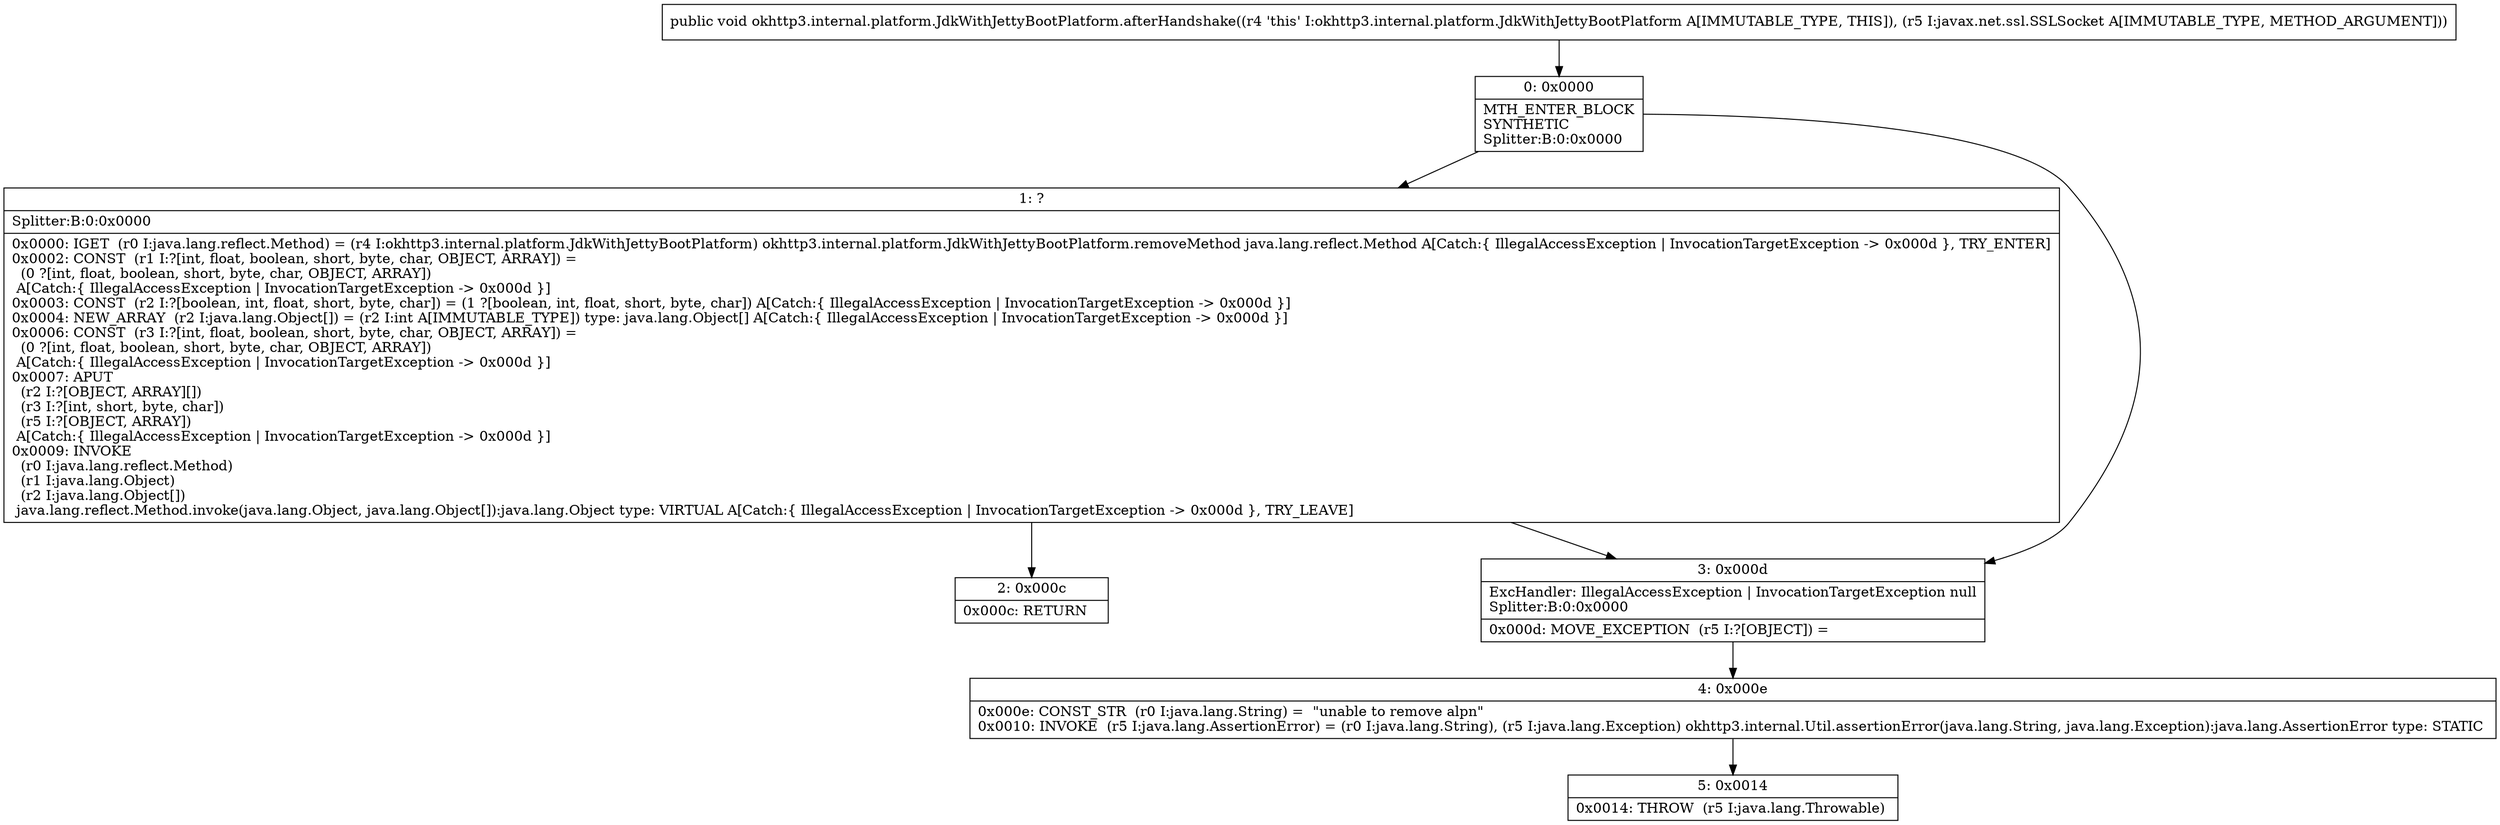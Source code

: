 digraph "CFG forokhttp3.internal.platform.JdkWithJettyBootPlatform.afterHandshake(Ljavax\/net\/ssl\/SSLSocket;)V" {
Node_0 [shape=record,label="{0\:\ 0x0000|MTH_ENTER_BLOCK\lSYNTHETIC\lSplitter:B:0:0x0000\l}"];
Node_1 [shape=record,label="{1\:\ ?|Splitter:B:0:0x0000\l|0x0000: IGET  (r0 I:java.lang.reflect.Method) = (r4 I:okhttp3.internal.platform.JdkWithJettyBootPlatform) okhttp3.internal.platform.JdkWithJettyBootPlatform.removeMethod java.lang.reflect.Method A[Catch:\{ IllegalAccessException \| InvocationTargetException \-\> 0x000d \}, TRY_ENTER]\l0x0002: CONST  (r1 I:?[int, float, boolean, short, byte, char, OBJECT, ARRAY]) = \l  (0 ?[int, float, boolean, short, byte, char, OBJECT, ARRAY])\l A[Catch:\{ IllegalAccessException \| InvocationTargetException \-\> 0x000d \}]\l0x0003: CONST  (r2 I:?[boolean, int, float, short, byte, char]) = (1 ?[boolean, int, float, short, byte, char]) A[Catch:\{ IllegalAccessException \| InvocationTargetException \-\> 0x000d \}]\l0x0004: NEW_ARRAY  (r2 I:java.lang.Object[]) = (r2 I:int A[IMMUTABLE_TYPE]) type: java.lang.Object[] A[Catch:\{ IllegalAccessException \| InvocationTargetException \-\> 0x000d \}]\l0x0006: CONST  (r3 I:?[int, float, boolean, short, byte, char, OBJECT, ARRAY]) = \l  (0 ?[int, float, boolean, short, byte, char, OBJECT, ARRAY])\l A[Catch:\{ IllegalAccessException \| InvocationTargetException \-\> 0x000d \}]\l0x0007: APUT  \l  (r2 I:?[OBJECT, ARRAY][])\l  (r3 I:?[int, short, byte, char])\l  (r5 I:?[OBJECT, ARRAY])\l A[Catch:\{ IllegalAccessException \| InvocationTargetException \-\> 0x000d \}]\l0x0009: INVOKE  \l  (r0 I:java.lang.reflect.Method)\l  (r1 I:java.lang.Object)\l  (r2 I:java.lang.Object[])\l java.lang.reflect.Method.invoke(java.lang.Object, java.lang.Object[]):java.lang.Object type: VIRTUAL A[Catch:\{ IllegalAccessException \| InvocationTargetException \-\> 0x000d \}, TRY_LEAVE]\l}"];
Node_2 [shape=record,label="{2\:\ 0x000c|0x000c: RETURN   \l}"];
Node_3 [shape=record,label="{3\:\ 0x000d|ExcHandler: IllegalAccessException \| InvocationTargetException null\lSplitter:B:0:0x0000\l|0x000d: MOVE_EXCEPTION  (r5 I:?[OBJECT]) =  \l}"];
Node_4 [shape=record,label="{4\:\ 0x000e|0x000e: CONST_STR  (r0 I:java.lang.String) =  \"unable to remove alpn\" \l0x0010: INVOKE  (r5 I:java.lang.AssertionError) = (r0 I:java.lang.String), (r5 I:java.lang.Exception) okhttp3.internal.Util.assertionError(java.lang.String, java.lang.Exception):java.lang.AssertionError type: STATIC \l}"];
Node_5 [shape=record,label="{5\:\ 0x0014|0x0014: THROW  (r5 I:java.lang.Throwable) \l}"];
MethodNode[shape=record,label="{public void okhttp3.internal.platform.JdkWithJettyBootPlatform.afterHandshake((r4 'this' I:okhttp3.internal.platform.JdkWithJettyBootPlatform A[IMMUTABLE_TYPE, THIS]), (r5 I:javax.net.ssl.SSLSocket A[IMMUTABLE_TYPE, METHOD_ARGUMENT])) }"];
MethodNode -> Node_0;
Node_0 -> Node_1;
Node_0 -> Node_3;
Node_1 -> Node_2;
Node_1 -> Node_3;
Node_3 -> Node_4;
Node_4 -> Node_5;
}

